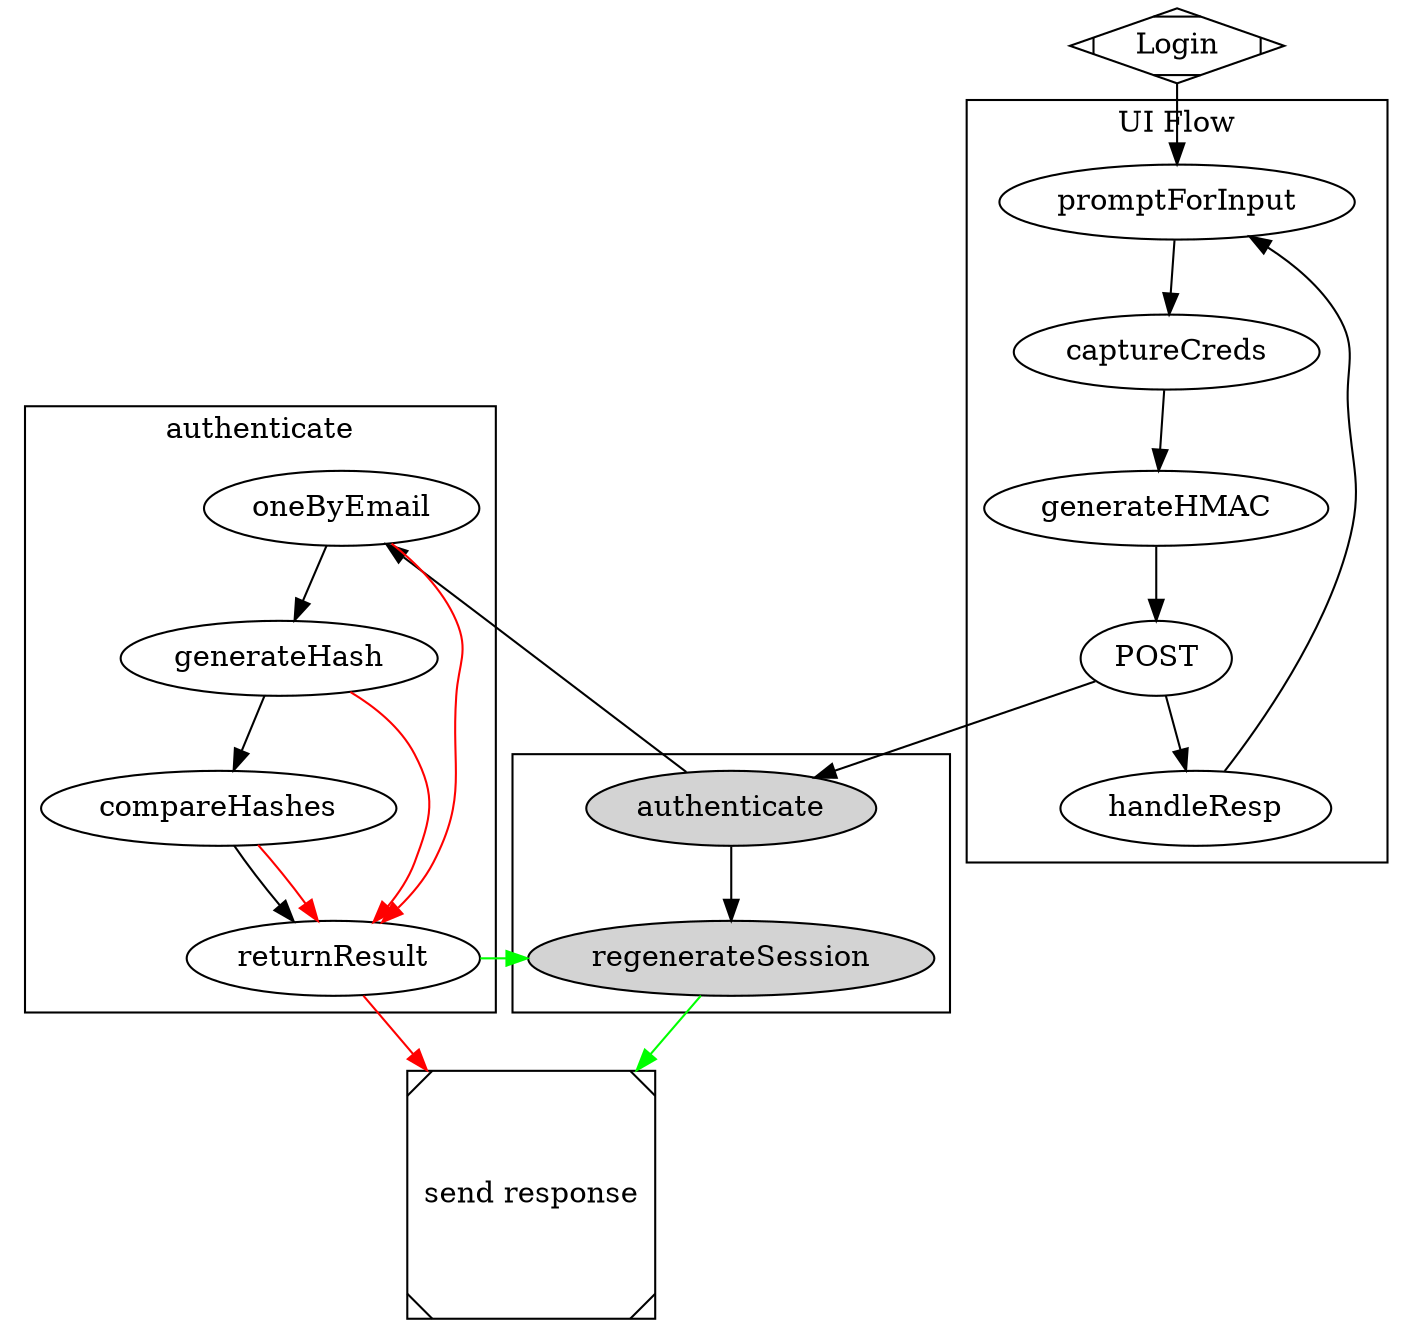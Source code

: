 digraph G {
	subgraph cluster0 {
		node [style=filled];
		authenticate -> regenerateSession;
	}
	subgraph cluster1 {
		label="authenticate";
		oneByEmail -> generateHash -> compareHashes -> returnResult;
	}
	subgraph cluster2 {
		label="UI Flow";
		promptForInput -> captureCreds -> generateHMAC -> POST -> handleResp;
	}
	start -> promptForInput;
	POST -> authenticate;
	handleResp -> promptForInput;
	authenticate -> oneByEmail;
	/**
	 * if authenticate runs into an error, the server needs to
	 * send the response right away
	 **/
	edge[color=red];
	{oneByEmail; generateHash; compareHashes} -> returnResult;
	returnResult -> end;
	/**
	 * if authentication is successful return to regenerateSession
	 **/
	edge[color=green];
	returnResult -> regenerateSession;

	regenerateSession -> end;

	start [shape=Mdiamond,label="Login"];
	end [shape=Msquare,label="send response"];
}